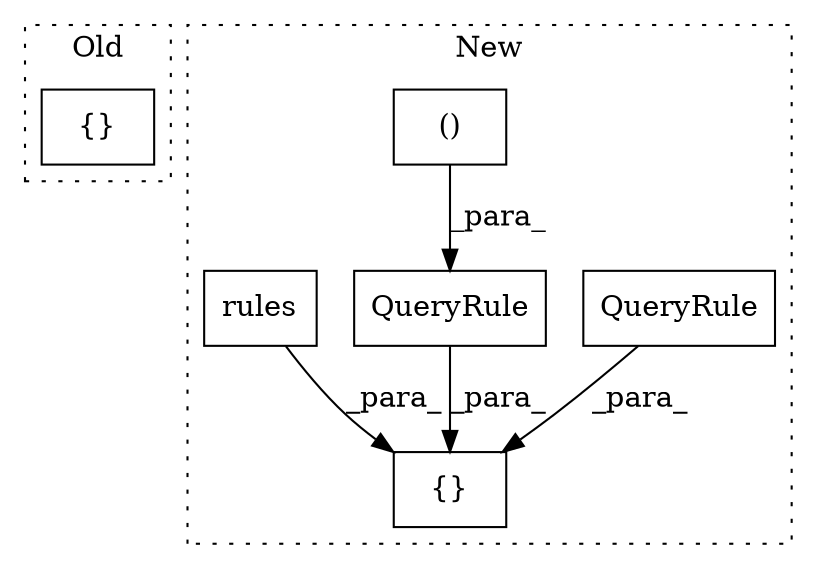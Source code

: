 digraph G {
subgraph cluster0 {
1 [label="{}" a="4" s="1576,1957" l="1,1" shape="box"];
label = "Old";
style="dotted";
}
subgraph cluster1 {
2 [label="QueryRule" a="32" s="1747,1815" l="10,2" shape="box"];
3 [label="{}" a="4" s="1528,1894" l="1,1" shape="box"];
4 [label="QueryRule" a="32" s="1818,1892" l="10,2" shape="box"];
5 [label="()" a="106" s="1850" l="42" shape="box"];
6 [label="rules" a="32" s="1663" l="7" shape="box"];
label = "New";
style="dotted";
}
2 -> 3 [label="_para_"];
4 -> 3 [label="_para_"];
5 -> 4 [label="_para_"];
6 -> 3 [label="_para_"];
}